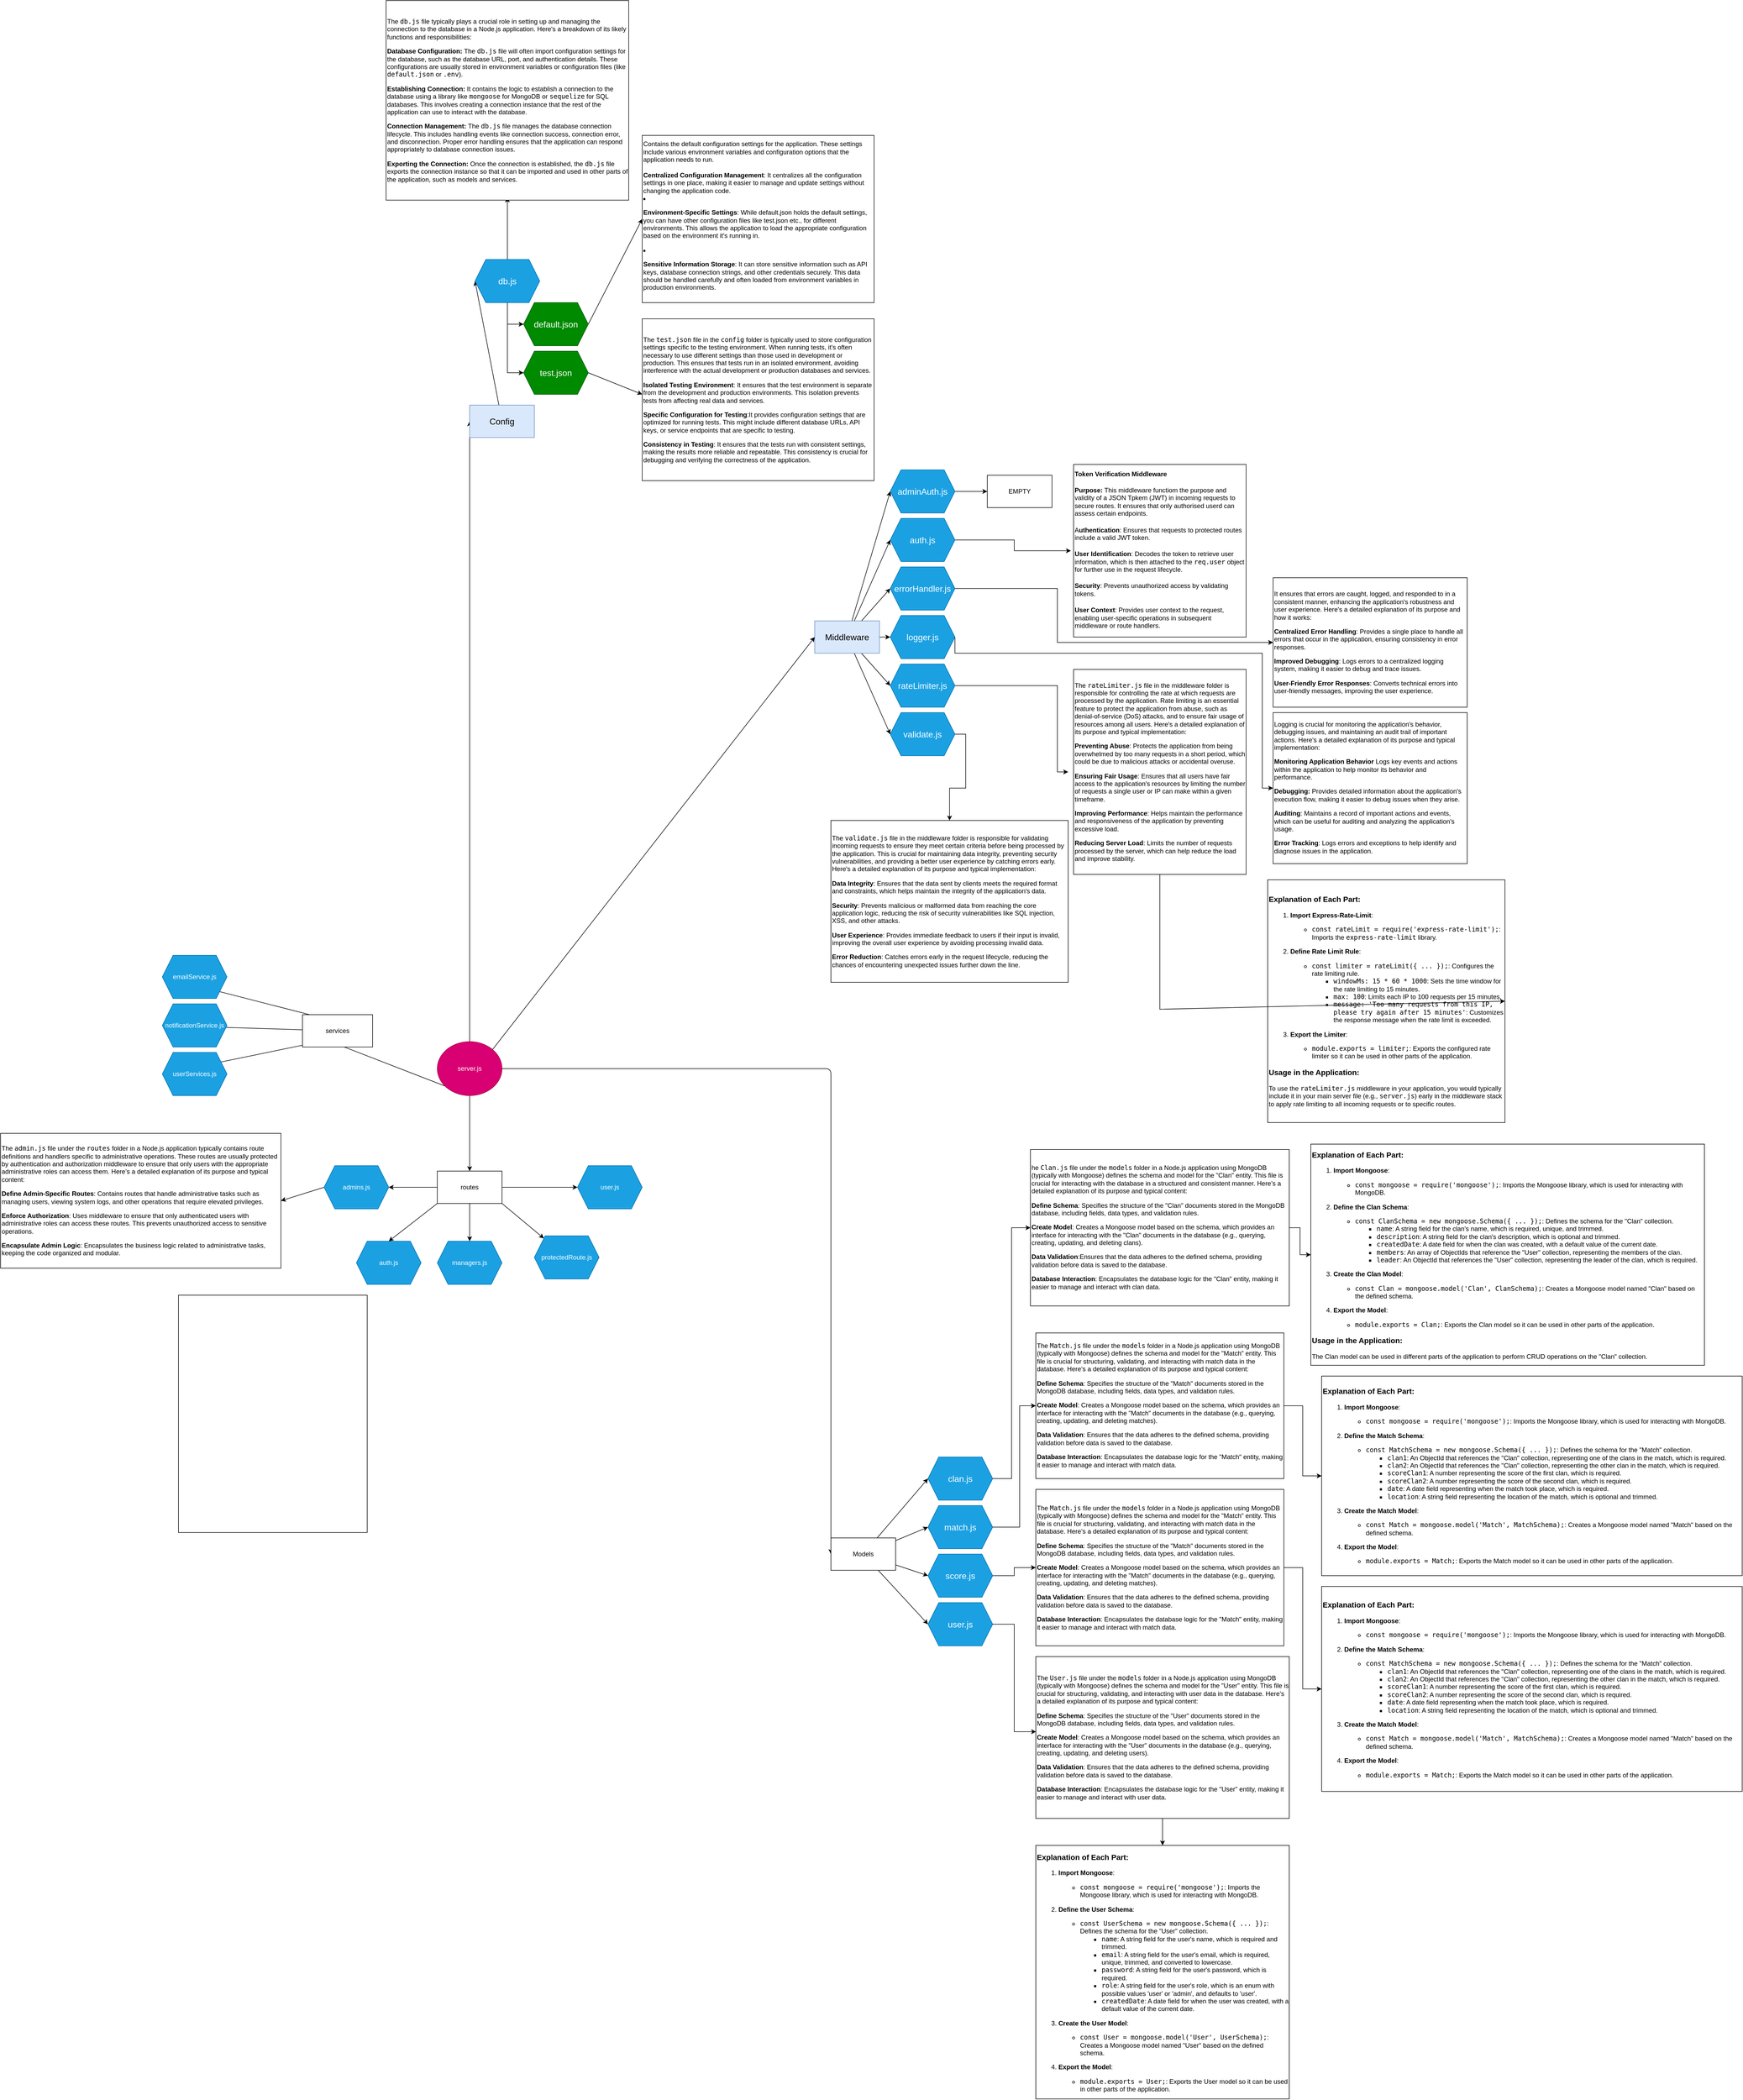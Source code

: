 <mxfile version="24.5.5" type="device">
  <diagram id="pUzfgVnz7XkT4wG61MmF" name="Page-1">
    <mxGraphModel dx="26770" dy="4880" grid="1" gridSize="10" guides="1" tooltips="1" connect="1" arrows="1" fold="1" page="0" pageScale="1" pageWidth="850" pageHeight="1100" math="0" shadow="0">
      <root>
        <mxCell id="0" />
        <mxCell id="1" parent="0" />
        <mxCell id="36" style="edgeStyle=none;html=1;exitX=0.5;exitY=0;exitDx=0;exitDy=0;entryX=0;entryY=0.5;entryDx=0;entryDy=0;" parent="1" source="2" target="4" edge="1">
          <mxGeometry relative="1" as="geometry" />
        </mxCell>
        <mxCell id="37" style="edgeStyle=none;html=1;exitX=1;exitY=0;exitDx=0;exitDy=0;entryX=0;entryY=0.5;entryDx=0;entryDy=0;" parent="1" source="2" target="14" edge="1">
          <mxGeometry relative="1" as="geometry" />
        </mxCell>
        <mxCell id="87" style="edgeStyle=none;html=1;exitX=1;exitY=0.5;exitDx=0;exitDy=0;entryX=0;entryY=0.5;entryDx=0;entryDy=0;fontColor=#000000;" parent="1" source="2" target="38" edge="1">
          <mxGeometry relative="1" as="geometry">
            <Array as="points">
              <mxPoint x="-17790" y="1150" />
            </Array>
          </mxGeometry>
        </mxCell>
        <mxCell id="89" style="edgeStyle=none;html=1;exitX=0.5;exitY=1;exitDx=0;exitDy=0;entryX=0;entryY=0.5;entryDx=0;entryDy=0;fontColor=#000000;" parent="1" source="2" target="66" edge="1">
          <mxGeometry relative="1" as="geometry" />
        </mxCell>
        <mxCell id="uyjnw9hmqIAHE5pw0u9W-123" style="edgeStyle=orthogonalEdgeStyle;rounded=0;orthogonalLoop=1;jettySize=auto;html=1;exitX=0.5;exitY=1;exitDx=0;exitDy=0;entryX=0.5;entryY=0;entryDx=0;entryDy=0;" edge="1" parent="1" source="2" target="48">
          <mxGeometry relative="1" as="geometry" />
        </mxCell>
        <mxCell id="2" value="server.js" style="ellipse;whiteSpace=wrap;html=1;fillColor=#d80073;fontColor=#ffffff;strokeColor=#A50040;" parent="1" vertex="1">
          <mxGeometry x="-18520" y="1100" width="120" height="100" as="geometry" />
        </mxCell>
        <mxCell id="27" style="edgeStyle=none;html=1;entryX=0;entryY=0.5;entryDx=0;entryDy=0;fontSize=16;fontColor=#FFFFFF;" parent="1" source="4" target="6" edge="1">
          <mxGeometry relative="1" as="geometry" />
        </mxCell>
        <mxCell id="4" value="&lt;font style=&quot;font-size: 16px;&quot; color=&quot;#000000&quot;&gt;Config&lt;/font&gt;" style="rounded=0;whiteSpace=wrap;html=1;fillColor=#dae8fc;strokeColor=#6c8ebf;" parent="1" vertex="1">
          <mxGeometry x="-18460" y="-80" width="120" height="60" as="geometry" />
        </mxCell>
        <mxCell id="NF-qdsWI1Lk5tkT5xwey-100" style="edgeStyle=orthogonalEdgeStyle;rounded=0;orthogonalLoop=1;jettySize=auto;html=1;exitX=0.5;exitY=1;exitDx=0;exitDy=0;entryX=0;entryY=0.5;entryDx=0;entryDy=0;" parent="1" source="6" target="9" edge="1">
          <mxGeometry relative="1" as="geometry" />
        </mxCell>
        <mxCell id="NF-qdsWI1Lk5tkT5xwey-101" style="edgeStyle=orthogonalEdgeStyle;rounded=0;orthogonalLoop=1;jettySize=auto;html=1;exitX=0.5;exitY=1;exitDx=0;exitDy=0;entryX=0;entryY=0.5;entryDx=0;entryDy=0;" parent="1" source="6" target="10" edge="1">
          <mxGeometry relative="1" as="geometry" />
        </mxCell>
        <mxCell id="NF-qdsWI1Lk5tkT5xwey-104" style="rounded=0;orthogonalLoop=1;jettySize=auto;html=1;exitX=0.5;exitY=0;exitDx=0;exitDy=0;entryX=0.5;entryY=1;entryDx=0;entryDy=0;" parent="1" source="6" edge="1">
          <mxGeometry relative="1" as="geometry">
            <mxPoint x="-18390" y="-465.0" as="targetPoint" />
          </mxGeometry>
        </mxCell>
        <mxCell id="6" value="db.js" style="shape=hexagon;perimeter=hexagonPerimeter2;whiteSpace=wrap;html=1;fixedSize=1;fontSize=16;fontColor=#ffffff;fillColor=#1ba1e2;strokeColor=#006EAF;" parent="1" vertex="1">
          <mxGeometry x="-18450" y="-350" width="120" height="80" as="geometry" />
        </mxCell>
        <mxCell id="95" style="edgeStyle=none;html=1;exitX=1;exitY=0.5;exitDx=0;exitDy=0;entryX=0;entryY=0.5;entryDx=0;entryDy=0;fontSize=16;fontColor=#FFFFFF;" parent="1" source="9" target="94" edge="1">
          <mxGeometry relative="1" as="geometry" />
        </mxCell>
        <mxCell id="9" value="default.json" style="shape=hexagon;perimeter=hexagonPerimeter2;whiteSpace=wrap;html=1;fixedSize=1;fontSize=16;fontColor=#ffffff;fillColor=#008a00;strokeColor=#005700;" parent="1" vertex="1">
          <mxGeometry x="-18360" y="-270" width="120" height="80" as="geometry" />
        </mxCell>
        <mxCell id="NF-qdsWI1Lk5tkT5xwey-107" style="rounded=0;orthogonalLoop=1;jettySize=auto;html=1;exitX=1;exitY=0.5;exitDx=0;exitDy=0;entryX=0;entryY=0.5;entryDx=0;entryDy=0;" parent="1" source="10" edge="1">
          <mxGeometry relative="1" as="geometry">
            <mxPoint x="-18140" y="-100" as="targetPoint" />
          </mxGeometry>
        </mxCell>
        <mxCell id="10" value="test.json" style="shape=hexagon;perimeter=hexagonPerimeter2;whiteSpace=wrap;html=1;fixedSize=1;fontSize=16;fontColor=#ffffff;fillColor=#008a00;strokeColor=#005700;" parent="1" vertex="1">
          <mxGeometry x="-18360" y="-180" width="120" height="80" as="geometry" />
        </mxCell>
        <mxCell id="11" value="&lt;p style=&quot;font-size: 12px;&quot;&gt;&lt;font style=&quot;font-size: 12px;&quot;&gt;The &lt;code style=&quot;&quot;&gt;db.js&lt;/code&gt; file typically plays a crucial role in setting up and managing the connection to the database in a Node.js application. Here&#39;s a breakdown of its likely functions and responsibilities:&lt;/font&gt;&lt;/p&gt;&lt;h3 style=&quot;font-size: 12px;&quot;&gt;&lt;font style=&quot;font-size: 12px;&quot;&gt;&lt;strong&gt;Database Configuration: &lt;/strong&gt;&lt;span style=&quot;font-weight: normal;&quot;&gt;The&lt;/span&gt;&lt;/font&gt;&amp;nbsp;&lt;code style=&quot;background-color: initial; font-weight: normal;&quot;&gt;db.js&lt;/code&gt;&lt;span style=&quot;background-color: initial; font-weight: normal;&quot;&gt; file will often import configuration settings for the database, such as the database URL, port, and authentication details. These configurations are usually stored in environment variables or configuration files (like &lt;/span&gt;&lt;code style=&quot;background-color: initial; font-weight: normal;&quot;&gt;default.json&lt;/code&gt;&lt;span style=&quot;background-color: initial; font-weight: normal;&quot;&gt; or &lt;/span&gt;&lt;code style=&quot;background-color: initial; font-weight: normal;&quot;&gt;.env&lt;/code&gt;&lt;span style=&quot;background-color: initial; font-weight: normal;&quot;&gt;).&lt;/span&gt;&lt;/h3&gt;&lt;h3 style=&quot;font-size: 12px;&quot;&gt;&lt;font style=&quot;font-size: 12px;&quot;&gt;&lt;strong&gt;Establishing Connection:&amp;nbsp;&lt;/strong&gt;&lt;/font&gt;&lt;span style=&quot;font-weight: normal;&quot;&gt;It contains the logic to establish a connection to the database using a library like &lt;/span&gt;&lt;code style=&quot;background-color: initial; font-weight: normal;&quot;&gt;mongoose&lt;/code&gt;&lt;span style=&quot;background-color: initial; font-weight: normal;&quot;&gt; for MongoDB or &lt;/span&gt;&lt;code style=&quot;background-color: initial; font-weight: normal;&quot;&gt;sequelize&lt;/code&gt;&lt;span style=&quot;background-color: initial; font-weight: normal;&quot;&gt; for SQL databases. This involves creating a connection instance that the rest of the application can use to interact with the database.&lt;/span&gt;&lt;/h3&gt;&lt;h3 style=&quot;font-size: 12px;&quot;&gt;&lt;font style=&quot;font-size: 12px;&quot;&gt;&lt;strong&gt;Connection Management:&amp;nbsp;&lt;/strong&gt;&lt;/font&gt;&lt;span style=&quot;font-weight: normal;&quot;&gt;The &lt;code style=&quot;background-color: initial;&quot;&gt;d&lt;/code&gt;&lt;/span&gt;&lt;code style=&quot;background-color: initial; font-weight: normal;&quot;&gt;b.js&lt;/code&gt;&lt;span style=&quot;background-color: initial; font-weight: normal;&quot;&gt; file manages the database connection lifecycle. This includes handling events like connection success, connection error, and disconnection. Proper error handling ensures that the application can respond appropriately to database connection issues.&lt;/span&gt;&lt;/h3&gt;&lt;h3 style=&quot;font-size: 12px;&quot;&gt;&lt;font style=&quot;font-size: 12px;&quot;&gt;&lt;strong&gt;Exporting the Connection:&amp;nbsp;&lt;/strong&gt;&lt;/font&gt;&lt;span style=&quot;font-weight: normal;&quot;&gt;Once the connection is established, the &lt;code style=&quot;background-color: initial;&quot;&gt;db.js&lt;/code&gt;&lt;span style=&quot;background-color: initial;&quot;&gt; file exports the connection instance so that it can be imported and used in other parts of the application, such as models and services.&lt;/span&gt;&lt;/span&gt;&lt;/h3&gt;" style="rounded=0;whiteSpace=wrap;html=1;fontSize=16;fontColor=#000000;align=left;perimeterSpacing=5;" parent="1" vertex="1">
          <mxGeometry x="-18615" y="-830" width="450" height="370" as="geometry" />
        </mxCell>
        <mxCell id="21" style="edgeStyle=none;html=1;entryX=0;entryY=0.5;entryDx=0;entryDy=0;fontSize=16;fontColor=#FFFFFF;" parent="1" source="14" target="20" edge="1">
          <mxGeometry relative="1" as="geometry" />
        </mxCell>
        <mxCell id="22" style="edgeStyle=none;html=1;entryX=0;entryY=0.5;entryDx=0;entryDy=0;fontSize=16;fontColor=#FFFFFF;" parent="1" source="14" target="17" edge="1">
          <mxGeometry relative="1" as="geometry" />
        </mxCell>
        <mxCell id="23" style="edgeStyle=none;html=1;entryX=0;entryY=0.5;entryDx=0;entryDy=0;fontSize=16;fontColor=#FFFFFF;" parent="1" source="14" target="18" edge="1">
          <mxGeometry relative="1" as="geometry" />
        </mxCell>
        <mxCell id="24" style="edgeStyle=none;html=1;entryX=0;entryY=0.5;entryDx=0;entryDy=0;fontSize=16;fontColor=#FFFFFF;" parent="1" source="14" target="15" edge="1">
          <mxGeometry relative="1" as="geometry" />
        </mxCell>
        <mxCell id="25" style="edgeStyle=none;html=1;entryX=0;entryY=0.5;entryDx=0;entryDy=0;fontSize=16;fontColor=#FFFFFF;" parent="1" source="14" target="16" edge="1">
          <mxGeometry relative="1" as="geometry" />
        </mxCell>
        <mxCell id="26" style="edgeStyle=none;html=1;entryX=0;entryY=0.5;entryDx=0;entryDy=0;fontSize=16;fontColor=#FFFFFF;" parent="1" source="14" target="19" edge="1">
          <mxGeometry relative="1" as="geometry" />
        </mxCell>
        <mxCell id="14" value="&lt;font style=&quot;font-size: 16px;&quot; color=&quot;#000000&quot;&gt;Middleware&lt;/font&gt;" style="rounded=0;whiteSpace=wrap;html=1;fillColor=#dae8fc;strokeColor=#6c8ebf;" parent="1" vertex="1">
          <mxGeometry x="-17820" y="320" width="120" height="60" as="geometry" />
        </mxCell>
        <mxCell id="NF-qdsWI1Lk5tkT5xwey-117" style="edgeStyle=orthogonalEdgeStyle;rounded=0;orthogonalLoop=1;jettySize=auto;html=1;entryX=0;entryY=0.5;entryDx=0;entryDy=0;exitX=1;exitY=0.5;exitDx=0;exitDy=0;" parent="1" source="15" target="NF-qdsWI1Lk5tkT5xwey-116" edge="1">
          <mxGeometry relative="1" as="geometry">
            <Array as="points">
              <mxPoint x="-17560" y="380" />
              <mxPoint x="-16990" y="380" />
              <mxPoint x="-16990" y="630" />
            </Array>
          </mxGeometry>
        </mxCell>
        <mxCell id="15" value="logger.js" style="shape=hexagon;perimeter=hexagonPerimeter2;whiteSpace=wrap;html=1;fixedSize=1;fontSize=16;fontColor=#ffffff;fillColor=#1ba1e2;strokeColor=#006EAF;" parent="1" vertex="1">
          <mxGeometry x="-17680" y="310" width="120" height="80" as="geometry" />
        </mxCell>
        <mxCell id="uyjnw9hmqIAHE5pw0u9W-99" style="edgeStyle=orthogonalEdgeStyle;rounded=0;orthogonalLoop=1;jettySize=auto;html=1;exitX=1;exitY=0.5;exitDx=0;exitDy=0;entryX=0;entryY=0.5;entryDx=0;entryDy=0;" edge="1" parent="1">
          <mxGeometry relative="1" as="geometry">
            <mxPoint x="-17570" y="440" as="sourcePoint" />
            <mxPoint x="-17350" y="600" as="targetPoint" />
            <Array as="points">
              <mxPoint x="-17370" y="440" />
              <mxPoint x="-17370" y="600" />
            </Array>
          </mxGeometry>
        </mxCell>
        <mxCell id="16" value="rateLimiter.js" style="shape=hexagon;perimeter=hexagonPerimeter2;whiteSpace=wrap;html=1;fixedSize=1;fontSize=16;fontColor=#ffffff;fillColor=#1ba1e2;strokeColor=#006EAF;" parent="1" vertex="1">
          <mxGeometry x="-17680" y="400" width="120" height="80" as="geometry" />
        </mxCell>
        <mxCell id="NF-qdsWI1Lk5tkT5xwey-112" style="edgeStyle=orthogonalEdgeStyle;rounded=0;orthogonalLoop=1;jettySize=auto;html=1;exitX=1;exitY=0.5;exitDx=0;exitDy=0;entryX=0;entryY=0.5;entryDx=0;entryDy=0;" parent="1" source="17" target="30" edge="1">
          <mxGeometry relative="1" as="geometry" />
        </mxCell>
        <mxCell id="17" value="auth.js" style="shape=hexagon;perimeter=hexagonPerimeter2;whiteSpace=wrap;html=1;fixedSize=1;fontSize=16;fontColor=#ffffff;fillColor=#1ba1e2;strokeColor=#006EAF;" parent="1" vertex="1">
          <mxGeometry x="-17680" y="130" width="120" height="80" as="geometry" />
        </mxCell>
        <mxCell id="NF-qdsWI1Lk5tkT5xwey-115" style="edgeStyle=orthogonalEdgeStyle;rounded=0;orthogonalLoop=1;jettySize=auto;html=1;exitX=1;exitY=0.5;exitDx=0;exitDy=0;entryX=0;entryY=0.5;entryDx=0;entryDy=0;" parent="1" source="18" target="NF-qdsWI1Lk5tkT5xwey-111" edge="1">
          <mxGeometry relative="1" as="geometry">
            <Array as="points">
              <mxPoint x="-17370" y="260" />
              <mxPoint x="-17370" y="360" />
            </Array>
          </mxGeometry>
        </mxCell>
        <mxCell id="18" value="errorHandler.js" style="shape=hexagon;perimeter=hexagonPerimeter2;whiteSpace=wrap;html=1;fixedSize=1;fontSize=16;fontColor=#ffffff;fillColor=#1ba1e2;strokeColor=#006EAF;" parent="1" vertex="1">
          <mxGeometry x="-17680" y="220" width="120" height="80" as="geometry" />
        </mxCell>
        <mxCell id="uyjnw9hmqIAHE5pw0u9W-104" style="edgeStyle=orthogonalEdgeStyle;rounded=0;orthogonalLoop=1;jettySize=auto;html=1;exitX=1;exitY=0.5;exitDx=0;exitDy=0;entryX=0.5;entryY=0;entryDx=0;entryDy=0;" edge="1" parent="1" source="19" target="uyjnw9hmqIAHE5pw0u9W-103">
          <mxGeometry relative="1" as="geometry" />
        </mxCell>
        <mxCell id="19" value="validate.js" style="shape=hexagon;perimeter=hexagonPerimeter2;whiteSpace=wrap;html=1;fixedSize=1;fontSize=16;fontColor=#ffffff;fillColor=#1ba1e2;strokeColor=#006EAF;" parent="1" vertex="1">
          <mxGeometry x="-17680" y="490" width="120" height="80" as="geometry" />
        </mxCell>
        <mxCell id="NF-qdsWI1Lk5tkT5xwey-110" style="edgeStyle=orthogonalEdgeStyle;rounded=0;orthogonalLoop=1;jettySize=auto;html=1;exitX=1;exitY=0.5;exitDx=0;exitDy=0;entryX=0;entryY=0.5;entryDx=0;entryDy=0;" parent="1" source="20" target="NF-qdsWI1Lk5tkT5xwey-109" edge="1">
          <mxGeometry relative="1" as="geometry" />
        </mxCell>
        <mxCell id="20" value="adminAuth.js" style="shape=hexagon;perimeter=hexagonPerimeter2;whiteSpace=wrap;html=1;fixedSize=1;fontSize=16;fontColor=#ffffff;fillColor=#1ba1e2;strokeColor=#006EAF;" parent="1" vertex="1">
          <mxGeometry x="-17680" y="40" width="120" height="80" as="geometry" />
        </mxCell>
        <mxCell id="30" value="&lt;h3 style=&quot;font-size: 12px;&quot;&gt;&lt;font style=&quot;font-size: 12px;&quot;&gt;Token Verification Middleware&lt;/font&gt;&lt;/h3&gt;&lt;h4 style=&quot;font-size: 12px;&quot;&gt;&lt;font style=&quot;font-size: 12px;&quot;&gt;&lt;font style=&quot;font-size: 12px;&quot;&gt;Purpose:&lt;/font&gt;&lt;font style=&quot;font-weight: normal; font-size: 12px;&quot;&gt; This middleware functiom the purpose and validity of a JSON Tpkem (JWT) in incoming requests to secure routes. It ensures that only authorised userd can assess certain endpoints.&amp;nbsp;&lt;/font&gt;&lt;/font&gt;&lt;/h4&gt;&lt;h4 style=&quot;font-size: 12px;&quot;&gt;&lt;font style=&quot;font-size: 12px;&quot;&gt;&lt;font style=&quot;font-weight: normal; font-size: 12px;&quot;&gt;A&lt;/font&gt;uthentication&lt;span style=&quot;background-color: initial; font-weight: normal;&quot;&gt;: Ensures that requests to protected routes include a valid JWT token.&amp;nbsp;&lt;/span&gt;&lt;/font&gt;&lt;/h4&gt;&lt;h4 style=&quot;font-size: 12px;&quot;&gt;&lt;font style=&quot;font-size: 12px;&quot;&gt;User Identification&lt;span style=&quot;background-color: initial; font-weight: normal;&quot;&gt;:&lt;/span&gt;&lt;span style=&quot;background-color: initial; font-weight: normal;&quot;&gt; Decodes the token to retrieve user information, which is then attached to the &lt;/span&gt;&lt;code style=&quot;font-weight: normal;&quot;&gt;req.user&lt;/code&gt;&lt;span style=&quot;background-color: initial; font-weight: normal;&quot;&gt; object for further use in the request lifecycle.&amp;nbsp;&lt;/span&gt;&lt;/font&gt;&lt;/h4&gt;&lt;h4 style=&quot;font-size: 12px;&quot;&gt;&lt;font style=&quot;font-size: 12px;&quot;&gt;Security&lt;span style=&quot;background-color: initial; font-weight: normal;&quot;&gt;: Prevents unauthorized access by validating tokens.&lt;/span&gt;&lt;/font&gt;&lt;/h4&gt;&lt;h4 style=&quot;font-size: 12px;&quot;&gt;&lt;font style=&quot;font-size: 12px;&quot;&gt;User Context&lt;span style=&quot;background-color: initial; font-weight: normal;&quot;&gt;: Provides user context to the request, enabling user-specific operations in subsequent middleware or route handlers.&lt;/span&gt;&lt;/font&gt;&lt;/h4&gt;" style="rounded=0;whiteSpace=wrap;html=1;fontSize=16;fontColor=#000000;align=left;perimeterSpacing=5;fillColor=none;" parent="1" vertex="1">
          <mxGeometry x="-17340" y="30" width="320" height="320" as="geometry" />
        </mxCell>
        <mxCell id="79" style="edgeStyle=none;html=1;entryX=0;entryY=0.5;entryDx=0;entryDy=0;fontColor=#000000;" parent="1" source="38" target="78" edge="1">
          <mxGeometry relative="1" as="geometry" />
        </mxCell>
        <mxCell id="81" style="edgeStyle=none;html=1;entryX=0;entryY=0.5;entryDx=0;entryDy=0;fontColor=#000000;" parent="1" source="38" target="77" edge="1">
          <mxGeometry relative="1" as="geometry" />
        </mxCell>
        <mxCell id="82" style="edgeStyle=none;html=1;entryX=0;entryY=0.5;entryDx=0;entryDy=0;fontColor=#000000;" parent="1" source="38" target="75" edge="1">
          <mxGeometry relative="1" as="geometry" />
        </mxCell>
        <mxCell id="83" style="edgeStyle=none;html=1;entryX=0;entryY=0.5;entryDx=0;entryDy=0;fontColor=#000000;" parent="1" source="38" target="74" edge="1">
          <mxGeometry relative="1" as="geometry" />
        </mxCell>
        <mxCell id="38" value="&lt;font color=&quot;#000000&quot;&gt;Models&lt;/font&gt;" style="rounded=0;whiteSpace=wrap;html=1;fillColor=#FFFFFF;" parent="1" vertex="1">
          <mxGeometry x="-17790" y="2020" width="120" height="60" as="geometry" />
        </mxCell>
        <mxCell id="uyjnw9hmqIAHE5pw0u9W-124" style="rounded=0;orthogonalLoop=1;jettySize=auto;html=1;exitX=0;exitY=0.5;exitDx=0;exitDy=0;entryX=1;entryY=0.5;entryDx=0;entryDy=0;" edge="1" parent="1" source="48" target="49">
          <mxGeometry relative="1" as="geometry" />
        </mxCell>
        <mxCell id="uyjnw9hmqIAHE5pw0u9W-125" style="rounded=0;orthogonalLoop=1;jettySize=auto;html=1;exitX=0;exitY=1;exitDx=0;exitDy=0;entryX=0.5;entryY=0;entryDx=0;entryDy=0;" edge="1" parent="1" source="48" target="50">
          <mxGeometry relative="1" as="geometry" />
        </mxCell>
        <mxCell id="uyjnw9hmqIAHE5pw0u9W-126" style="rounded=0;orthogonalLoop=1;jettySize=auto;html=1;entryX=0.5;entryY=0;entryDx=0;entryDy=0;" edge="1" parent="1" source="48" target="51">
          <mxGeometry relative="1" as="geometry" />
        </mxCell>
        <mxCell id="uyjnw9hmqIAHE5pw0u9W-127" style="rounded=0;orthogonalLoop=1;jettySize=auto;html=1;exitX=1;exitY=1;exitDx=0;exitDy=0;" edge="1" parent="1" source="48" target="52">
          <mxGeometry relative="1" as="geometry" />
        </mxCell>
        <mxCell id="uyjnw9hmqIAHE5pw0u9W-129" style="edgeStyle=orthogonalEdgeStyle;rounded=0;orthogonalLoop=1;jettySize=auto;html=1;entryX=0;entryY=0.5;entryDx=0;entryDy=0;" edge="1" parent="1" source="48" target="53">
          <mxGeometry relative="1" as="geometry" />
        </mxCell>
        <mxCell id="48" value="&lt;font color=&quot;#000000&quot;&gt;routes&lt;/font&gt;" style="rounded=0;whiteSpace=wrap;html=1;labelBackgroundColor=none;fontColor=#aea7a7;fillColor=#FFFFFF;" parent="1" vertex="1">
          <mxGeometry x="-18520" y="1340" width="120" height="60" as="geometry" />
        </mxCell>
        <mxCell id="uyjnw9hmqIAHE5pw0u9W-133" style="rounded=0;orthogonalLoop=1;jettySize=auto;html=1;entryX=1;entryY=0.5;entryDx=0;entryDy=0;exitX=0;exitY=0.5;exitDx=0;exitDy=0;" edge="1" parent="1" source="49" target="uyjnw9hmqIAHE5pw0u9W-130">
          <mxGeometry relative="1" as="geometry" />
        </mxCell>
        <mxCell id="49" value="admins.js" style="shape=hexagon;perimeter=hexagonPerimeter2;whiteSpace=wrap;html=1;fixedSize=1;labelBackgroundColor=none;fontColor=#ffffff;fillColor=#1ba1e2;strokeColor=#006EAF;" parent="1" vertex="1">
          <mxGeometry x="-18730" y="1330" width="120" height="80" as="geometry" />
        </mxCell>
        <mxCell id="50" value="auth.js" style="shape=hexagon;perimeter=hexagonPerimeter2;whiteSpace=wrap;html=1;fixedSize=1;labelBackgroundColor=none;fontColor=#ffffff;fillColor=#1ba1e2;strokeColor=#006EAF;" parent="1" vertex="1">
          <mxGeometry x="-18670" y="1470" width="120" height="80" as="geometry" />
        </mxCell>
        <mxCell id="51" value="managers.js" style="shape=hexagon;perimeter=hexagonPerimeter2;whiteSpace=wrap;html=1;fixedSize=1;labelBackgroundColor=none;fontColor=#ffffff;fillColor=#1ba1e2;strokeColor=#006EAF;" parent="1" vertex="1">
          <mxGeometry x="-18520" y="1470" width="120" height="80" as="geometry" />
        </mxCell>
        <mxCell id="52" value="protectedRoute.js" style="shape=hexagon;perimeter=hexagonPerimeter2;whiteSpace=wrap;html=1;fixedSize=1;labelBackgroundColor=none;fontColor=#ffffff;fillColor=#1ba1e2;strokeColor=#006EAF;" parent="1" vertex="1">
          <mxGeometry x="-18340" y="1460" width="120" height="80" as="geometry" />
        </mxCell>
        <mxCell id="53" value="user.js" style="shape=hexagon;perimeter=hexagonPerimeter2;whiteSpace=wrap;html=1;fixedSize=1;labelBackgroundColor=none;fontColor=#ffffff;fillColor=#1ba1e2;strokeColor=#006EAF;" parent="1" vertex="1">
          <mxGeometry x="-18260" y="1330" width="120" height="80" as="geometry" />
        </mxCell>
        <mxCell id="70" style="edgeStyle=none;html=1;entryX=0;entryY=0.5;entryDx=0;entryDy=0;fontColor=#000000;" parent="1" source="66" target="68" edge="1">
          <mxGeometry relative="1" as="geometry" />
        </mxCell>
        <mxCell id="71" style="edgeStyle=none;html=1;exitX=1;exitY=0.5;exitDx=0;exitDy=0;entryX=0;entryY=0.5;entryDx=0;entryDy=0;fontColor=#000000;" parent="1" source="66" target="67" edge="1">
          <mxGeometry relative="1" as="geometry" />
        </mxCell>
        <mxCell id="72" style="edgeStyle=none;html=1;exitX=1;exitY=0.5;exitDx=0;exitDy=0;entryX=0;entryY=0.5;entryDx=0;entryDy=0;fontColor=#000000;" parent="1" source="66" target="69" edge="1">
          <mxGeometry relative="1" as="geometry" />
        </mxCell>
        <mxCell id="66" value="services" style="rounded=0;whiteSpace=wrap;html=1;labelBackgroundColor=none;fontColor=#000000;fillColor=#FFFFFF;" parent="1" vertex="1">
          <mxGeometry x="-18770" y="1050" width="130" height="60" as="geometry" />
        </mxCell>
        <mxCell id="67" value="emailService.js" style="shape=hexagon;perimeter=hexagonPerimeter2;whiteSpace=wrap;html=1;fixedSize=1;labelBackgroundColor=none;fontColor=#ffffff;fillColor=#1ba1e2;strokeColor=#006EAF;" parent="1" vertex="1">
          <mxGeometry x="-19030" y="940" width="120" height="80" as="geometry" />
        </mxCell>
        <mxCell id="68" value="notificationService.js" style="shape=hexagon;perimeter=hexagonPerimeter2;whiteSpace=wrap;html=1;fixedSize=1;labelBackgroundColor=none;fontColor=#ffffff;fillColor=#1ba1e2;strokeColor=#006EAF;" parent="1" vertex="1">
          <mxGeometry x="-19030" y="1030" width="120" height="80" as="geometry" />
        </mxCell>
        <mxCell id="69" value="userServices.js" style="shape=hexagon;perimeter=hexagonPerimeter2;whiteSpace=wrap;html=1;fixedSize=1;labelBackgroundColor=none;fontColor=#ffffff;fillColor=#1ba1e2;strokeColor=#006EAF;" parent="1" vertex="1">
          <mxGeometry x="-19030" y="1120" width="120" height="80" as="geometry" />
        </mxCell>
        <mxCell id="74" value="user.js" style="shape=hexagon;perimeter=hexagonPerimeter2;whiteSpace=wrap;html=1;fixedSize=1;fontSize=16;fontColor=#ffffff;fillColor=#1ba1e2;strokeColor=#006EAF;" parent="1" vertex="1">
          <mxGeometry x="-17610" y="2140" width="120" height="80" as="geometry" />
        </mxCell>
        <mxCell id="uyjnw9hmqIAHE5pw0u9W-118" style="edgeStyle=orthogonalEdgeStyle;rounded=0;orthogonalLoop=1;jettySize=auto;html=1;entryX=0;entryY=0.5;entryDx=0;entryDy=0;" edge="1" parent="1" source="75" target="uyjnw9hmqIAHE5pw0u9W-115">
          <mxGeometry relative="1" as="geometry" />
        </mxCell>
        <mxCell id="75" value="score.js" style="shape=hexagon;perimeter=hexagonPerimeter2;whiteSpace=wrap;html=1;fixedSize=1;fontSize=16;fontColor=#ffffff;fillColor=#1ba1e2;strokeColor=#006EAF;" parent="1" vertex="1">
          <mxGeometry x="-17610" y="2050" width="120" height="80" as="geometry" />
        </mxCell>
        <mxCell id="uyjnw9hmqIAHE5pw0u9W-112" style="edgeStyle=orthogonalEdgeStyle;rounded=0;orthogonalLoop=1;jettySize=auto;html=1;exitX=1;exitY=0.5;exitDx=0;exitDy=0;entryX=0;entryY=0.5;entryDx=0;entryDy=0;" edge="1" parent="1" source="77" target="uyjnw9hmqIAHE5pw0u9W-111">
          <mxGeometry relative="1" as="geometry">
            <Array as="points">
              <mxPoint x="-17440" y="2000" />
              <mxPoint x="-17440" y="1775" />
            </Array>
          </mxGeometry>
        </mxCell>
        <mxCell id="77" value="match.js" style="shape=hexagon;perimeter=hexagonPerimeter2;whiteSpace=wrap;html=1;fixedSize=1;fontSize=16;fontColor=#ffffff;fillColor=#1ba1e2;strokeColor=#006EAF;" parent="1" vertex="1">
          <mxGeometry x="-17610" y="1960" width="120" height="80" as="geometry" />
        </mxCell>
        <mxCell id="uyjnw9hmqIAHE5pw0u9W-108" style="edgeStyle=orthogonalEdgeStyle;rounded=0;orthogonalLoop=1;jettySize=auto;html=1;exitX=1;exitY=0.5;exitDx=0;exitDy=0;entryX=0;entryY=0.5;entryDx=0;entryDy=0;" edge="1" parent="1" source="78" target="uyjnw9hmqIAHE5pw0u9W-107">
          <mxGeometry relative="1" as="geometry" />
        </mxCell>
        <mxCell id="78" value="clan.js" style="shape=hexagon;perimeter=hexagonPerimeter2;whiteSpace=wrap;html=1;fixedSize=1;fontSize=16;fontColor=#ffffff;fillColor=#1ba1e2;strokeColor=#006EAF;" parent="1" vertex="1">
          <mxGeometry x="-17610" y="1870" width="120" height="80" as="geometry" />
        </mxCell>
        <mxCell id="94" value="&lt;blockquote style=&quot;margin: 0 0 0 40px; border: none; padding: 0px;&quot;&gt;&lt;/blockquote&gt;Contains the default configuration settings for the application. These settings include various environment variables and configuration options that the application needs to run.&lt;br&gt;&lt;strong&gt;&lt;br&gt;Centralized Configuration Management&lt;/strong&gt;:&amp;nbsp;It centralizes all the configuration settings in one place, making it easier to manage and update settings without changing the application code.&lt;br&gt;&lt;li style=&quot;&quot;&gt;&lt;p&gt;&lt;font style=&quot;&quot;&gt;&lt;strong&gt;Environment-Specific Settings&lt;/strong&gt;:&amp;nbsp;&lt;/font&gt;While default.json&amp;nbsp;holds the default settings, you can have other configuration files like test.json&amp;nbsp;etc., for different environments. This allows the application to load the appropriate configuration based on the environment it&#39;s running in.&lt;/p&gt;&lt;/li&gt;&lt;li style=&quot;&quot;&gt;&lt;p&gt;&lt;font style=&quot;background-color: initial;&quot;&gt;&lt;strong&gt;Sensitive Information Storage&lt;/strong&gt;:&amp;nbsp;&lt;/font&gt;&lt;span style=&quot;background-color: initial;&quot;&gt;It can store sensitive information such as API keys, database connection strings, and other credentials securely. This data should be handled carefully and often loaded from environment variables in production environments.&lt;/span&gt;&lt;/p&gt;&lt;/li&gt;" style="rounded=0;whiteSpace=wrap;html=1;labelBackgroundColor=none;fontColor=#000000;fillColor=default;align=left;" parent="1" vertex="1">
          <mxGeometry x="-18140" y="-580" width="430" height="310" as="geometry" />
        </mxCell>
        <mxCell id="98" value="&lt;p&gt;&lt;font color=&quot;#000000&quot; style=&quot;font-size: 12px;&quot;&gt;The &lt;code style=&quot;&quot;&gt;test.json&lt;/code&gt; file in the &lt;code style=&quot;&quot;&gt;config&lt;/code&gt; folder is typically used to store configuration settings specific to the testing environment. When running tests, it&#39;s often necessary to use different settings than those used in development or production. This ensures that tests run in an isolated environment, avoiding interference with the actual development or production databases and services.&lt;/font&gt;&lt;/p&gt;&lt;p&gt;&lt;strong style=&quot;color: rgb(0, 0, 0); background-color: initial;&quot;&gt;Isolated Testing Environment&lt;/strong&gt;&lt;span style=&quot;color: rgb(0, 0, 0); background-color: initial;&quot;&gt;:&amp;nbsp;&lt;/span&gt;&lt;span style=&quot;color: rgb(0, 0, 0); background-color: initial;&quot;&gt;It ensures that the test environment is separate from the development and production environments. This isolation prevents tests from affecting real data and services.&lt;/span&gt;&lt;/p&gt;&lt;p&gt;&lt;strong style=&quot;color: rgb(0, 0, 0); background-color: initial;&quot;&gt;Specific Configuration for Testing&lt;/strong&gt;&lt;span style=&quot;color: rgb(0, 0, 0); background-color: initial;&quot;&gt;:&lt;/span&gt;&lt;span style=&quot;color: rgb(0, 0, 0); background-color: initial;&quot;&gt;It provides configuration settings that are optimized for running tests. This might include different database URLs, API keys, or service endpoints that are specific to testing.&lt;/span&gt;&lt;/p&gt;&lt;p&gt;&lt;strong style=&quot;color: rgb(0, 0, 0); background-color: initial;&quot;&gt;Consistency in Testing&lt;/strong&gt;&lt;span style=&quot;color: rgb(0, 0, 0); background-color: initial;&quot;&gt;:&amp;nbsp;&lt;/span&gt;&lt;span style=&quot;color: rgb(0, 0, 0); background-color: initial;&quot;&gt;It ensures that the tests run with consistent settings, making the results more reliable and repeatable. This consistency is crucial for debugging and verifying the correctness of the application.&lt;/span&gt;&lt;/p&gt;" style="rounded=0;whiteSpace=wrap;html=1;labelBackgroundColor=none;fontSize=12;fontColor=#FFFFFF;fillColor=none;align=left;" parent="1" vertex="1">
          <mxGeometry x="-18140" y="-240" width="430" height="300" as="geometry" />
        </mxCell>
        <mxCell id="NF-qdsWI1Lk5tkT5xwey-109" value="EMPTY" style="rounded=0;whiteSpace=wrap;html=1;" parent="1" vertex="1">
          <mxGeometry x="-17500" y="50" width="120" height="60" as="geometry" />
        </mxCell>
        <mxCell id="NF-qdsWI1Lk5tkT5xwey-111" value="&lt;p&gt;It ensures that errors are caught, logged, and responded to in a consistent manner, enhancing the application&#39;s robustness and user experience. Here&#39;s a detailed explanation of its purpose and how it works:&amp;nbsp;&lt;/p&gt;&lt;p&gt;&lt;strong style=&quot;background-color: initial;&quot;&gt;Centralized Error Handling&lt;/strong&gt;&lt;span style=&quot;background-color: initial;&quot;&gt;:&amp;nbsp;&lt;/span&gt;&lt;span style=&quot;background-color: initial;&quot;&gt;Provides a single place to handle all errors that occur in the application, ensuring consistency in error responses.&lt;/span&gt;&lt;/p&gt;&lt;p&gt;&lt;strong style=&quot;background-color: initial;&quot;&gt;Improved Debugging&lt;/strong&gt;&lt;span style=&quot;background-color: initial;&quot;&gt;:&amp;nbsp;&lt;/span&gt;&lt;span style=&quot;background-color: initial;&quot;&gt;Logs errors to a centralized logging system, making it easier to debug and trace issues.&lt;/span&gt;&lt;/p&gt;&lt;p&gt;&lt;strong style=&quot;background-color: initial;&quot;&gt;User-Friendly Error Responses&lt;/strong&gt;&lt;span style=&quot;background-color: initial;&quot;&gt;:&amp;nbsp;&lt;/span&gt;&lt;span style=&quot;background-color: initial;&quot;&gt;Converts technical errors into user-friendly messages, improving the user experience.&lt;/span&gt;&lt;/p&gt;" style="rounded=0;whiteSpace=wrap;html=1;fillColor=none;align=left;" parent="1" vertex="1">
          <mxGeometry x="-16970" y="240" width="360" height="240" as="geometry" />
        </mxCell>
        <mxCell id="NF-qdsWI1Lk5tkT5xwey-113" style="edgeStyle=orthogonalEdgeStyle;rounded=0;orthogonalLoop=1;jettySize=auto;html=1;exitX=0.5;exitY=1;exitDx=0;exitDy=0;" parent="1" source="NF-qdsWI1Lk5tkT5xwey-111" target="NF-qdsWI1Lk5tkT5xwey-111" edge="1">
          <mxGeometry relative="1" as="geometry" />
        </mxCell>
        <mxCell id="NF-qdsWI1Lk5tkT5xwey-116" value="&lt;p&gt;Logging is crucial for monitoring the application&#39;s behavior, debugging issues, and maintaining an audit trail of important actions. Here&#39;s a detailed explanation of its purpose and typical implementation:&lt;/p&gt;&lt;p&gt;&lt;strong style=&quot;background-color: initial;&quot;&gt;Monitoring Application Behavior&amp;nbsp;&lt;/strong&gt;&lt;span style=&quot;background-color: initial;&quot;&gt;Logs key events and actions within the application to help monitor its behavior and performance.&amp;nbsp;&lt;/span&gt;&lt;/p&gt;&lt;p&gt;&lt;strong style=&quot;background-color: initial;&quot;&gt;Debugging:&amp;nbsp;&lt;/strong&gt;&lt;span style=&quot;background-color: initial;&quot;&gt;Provides detailed information about the application&#39;s execution flow, making it easier to debug issues when they arise.&lt;/span&gt;&lt;/p&gt;&lt;p&gt;&lt;strong style=&quot;background-color: initial;&quot;&gt;Auditing&lt;/strong&gt;&lt;span style=&quot;background-color: initial;&quot;&gt;:&amp;nbsp;&lt;/span&gt;&lt;span style=&quot;background-color: initial;&quot;&gt;Maintains a record of important actions and events, which can be useful for auditing and analyzing the application&#39;s usage.&lt;/span&gt;&lt;/p&gt;&lt;p&gt;&lt;strong style=&quot;background-color: initial;&quot;&gt;Error Tracking&lt;/strong&gt;&lt;span style=&quot;background-color: initial;&quot;&gt;:&amp;nbsp;&lt;/span&gt;&lt;span style=&quot;background-color: initial;&quot;&gt;Logs errors and exceptions to help identify and diagnose issues in the application.&lt;/span&gt;&lt;/p&gt;&lt;h3&gt;&lt;/h3&gt;" style="rounded=0;whiteSpace=wrap;html=1;fillColor=none;align=left;" parent="1" vertex="1">
          <mxGeometry x="-16970" y="490" width="360" height="280" as="geometry" />
        </mxCell>
        <mxCell id="uyjnw9hmqIAHE5pw0u9W-102" style="rounded=0;orthogonalLoop=1;jettySize=auto;html=1;entryX=1;entryY=0.5;entryDx=0;entryDy=0;exitX=0.5;exitY=1;exitDx=0;exitDy=0;" edge="1" parent="1" source="uyjnw9hmqIAHE5pw0u9W-98" target="uyjnw9hmqIAHE5pw0u9W-100">
          <mxGeometry relative="1" as="geometry">
            <Array as="points">
              <mxPoint x="-17180" y="1040" />
            </Array>
          </mxGeometry>
        </mxCell>
        <mxCell id="uyjnw9hmqIAHE5pw0u9W-98" value="&lt;p&gt;The &lt;code&gt;rateLimiter.js&lt;/code&gt; file in the middleware folder is responsible for controlling the rate at which requests are processed by the application. Rate limiting is an essential feature to protect the application from abuse, such as denial-of-service (DoS) attacks, and to ensure fair usage of resources among all users. Here&#39;s a detailed explanation of its purpose and typical implementation:&lt;/p&gt;&lt;p&gt;&lt;strong style=&quot;background-color: initial;&quot;&gt;Preventing Abuse&lt;/strong&gt;&lt;span style=&quot;background-color: initial;&quot;&gt;:&amp;nbsp;&lt;/span&gt;&lt;span style=&quot;background-color: initial;&quot;&gt;Protects the application from being overwhelmed by too many requests in a short period, which could be due to malicious attacks or accidental overuse.&lt;/span&gt;&lt;/p&gt;&lt;p&gt;&lt;strong style=&quot;background-color: initial;&quot;&gt;Ensuring Fair Usage&lt;/strong&gt;&lt;span style=&quot;background-color: initial;&quot;&gt;:&amp;nbsp;&lt;/span&gt;&lt;span style=&quot;background-color: initial;&quot;&gt;Ensures that all users have fair access to the application&#39;s resources by limiting the number of requests a single user or IP can make within a given timeframe.&lt;/span&gt;&lt;/p&gt;&lt;p&gt;&lt;strong style=&quot;background-color: initial;&quot;&gt;Improving Performance&lt;/strong&gt;&lt;span style=&quot;background-color: initial;&quot;&gt;:&amp;nbsp;&lt;/span&gt;&lt;span style=&quot;background-color: initial;&quot;&gt;Helps maintain the performance and responsiveness of the application by preventing excessive load.&lt;/span&gt;&lt;/p&gt;&lt;p&gt;&lt;strong style=&quot;background-color: initial;&quot;&gt;Reducing Server Load&lt;/strong&gt;&lt;span style=&quot;background-color: initial;&quot;&gt;:&amp;nbsp;&lt;/span&gt;&lt;span style=&quot;background-color: initial;&quot;&gt;Limits the number of requests processed by the server, which can help reduce the load and improve stability.&lt;/span&gt;&lt;/p&gt;" style="rounded=0;whiteSpace=wrap;html=1;align=left;" vertex="1" parent="1">
          <mxGeometry x="-17340" y="410" width="320" height="380" as="geometry" />
        </mxCell>
        <mxCell id="uyjnw9hmqIAHE5pw0u9W-100" value="&lt;h3&gt;Explanation of Each Part:&lt;/h3&gt;&lt;ol&gt;&lt;li&gt;&lt;p&gt;&lt;strong&gt;Import Express-Rate-Limit&lt;/strong&gt;:&lt;/p&gt;&lt;ul&gt;&lt;li&gt;&lt;code&gt;const rateLimit = require(&#39;express-rate-limit&#39;);&lt;/code&gt;: Imports the &lt;code&gt;express-rate-limit&lt;/code&gt; library.&lt;/li&gt;&lt;/ul&gt;&lt;/li&gt;&lt;li&gt;&lt;p&gt;&lt;strong&gt;Define Rate Limit Rule&lt;/strong&gt;:&lt;/p&gt;&lt;ul&gt;&lt;li&gt;&lt;code&gt;const limiter = rateLimit({ ... });&lt;/code&gt;: Configures the rate limiting rule.&lt;ul&gt;&lt;li&gt;&lt;code&gt;windowMs: 15 * 60 * 1000&lt;/code&gt;: Sets the time window for the rate limiting to 15 minutes.&lt;/li&gt;&lt;li&gt;&lt;code&gt;max: 100&lt;/code&gt;: Limits each IP to 100 requests per 15 minutes.&lt;/li&gt;&lt;li&gt;&lt;code&gt;message: &#39;Too many requests from this IP, please try again after 15 minutes&#39;&lt;/code&gt;: Customizes the response message when the rate limit is exceeded.&lt;/li&gt;&lt;/ul&gt;&lt;/li&gt;&lt;/ul&gt;&lt;/li&gt;&lt;li&gt;&lt;p&gt;&lt;strong&gt;Export the Limiter&lt;/strong&gt;:&lt;/p&gt;&lt;ul&gt;&lt;li&gt;&lt;code&gt;module.exports = limiter;&lt;/code&gt;: Exports the configured rate limiter so it can be used in other parts of the application.&lt;/li&gt;&lt;/ul&gt;&lt;/li&gt;&lt;/ol&gt;&lt;h3&gt;Usage in the Application:&lt;/h3&gt;&lt;p&gt;To use the &lt;code&gt;rateLimiter.js&lt;/code&gt; middleware in your application, you would typically include it in your main server file (e.g., &lt;code&gt;server.js&lt;/code&gt;) early in the middleware stack to apply rate limiting to all incoming requests or to specific routes.&lt;/p&gt;&lt;h3&gt;&lt;/h3&gt;" style="rounded=0;whiteSpace=wrap;html=1;align=left;fillColor=none;" vertex="1" parent="1">
          <mxGeometry x="-16980" y="800" width="440" height="450" as="geometry" />
        </mxCell>
        <mxCell id="uyjnw9hmqIAHE5pw0u9W-103" value="&lt;p&gt;The &lt;code&gt;validate.js&lt;/code&gt; file in the middleware folder is responsible for validating incoming requests to ensure they meet certain criteria before being processed by the application. This is crucial for maintaining data integrity, preventing security vulnerabilities, and providing a better user experience by catching errors early. Here&#39;s a detailed explanation of its purpose and typical implementation:&lt;/p&gt;&lt;p&gt;&lt;strong style=&quot;background-color: initial;&quot;&gt;Data Integrity&lt;/strong&gt;&lt;span style=&quot;background-color: initial;&quot;&gt;:&amp;nbsp;&lt;/span&gt;&lt;span style=&quot;background-color: initial;&quot;&gt;Ensures that the data sent by clients meets the required format and constraints, which helps maintain the integrity of the application&#39;s data.&lt;/span&gt;&lt;/p&gt;&lt;p&gt;&lt;strong style=&quot;background-color: initial;&quot;&gt;Security&lt;/strong&gt;&lt;span style=&quot;background-color: initial;&quot;&gt;:&amp;nbsp;&lt;/span&gt;&lt;span style=&quot;background-color: initial;&quot;&gt;Prevents malicious or malformed data from reaching the core application logic, reducing the risk of security vulnerabilities like SQL injection, XSS, and other attacks.&lt;/span&gt;&lt;/p&gt;&lt;p&gt;&lt;strong style=&quot;background-color: initial;&quot;&gt;User Experience&lt;/strong&gt;&lt;span style=&quot;background-color: initial;&quot;&gt;:&amp;nbsp;&lt;/span&gt;&lt;span style=&quot;background-color: initial;&quot;&gt;Provides immediate feedback to users if their input is invalid, improving the overall user experience by avoiding processing invalid data.&lt;/span&gt;&lt;/p&gt;&lt;p&gt;&lt;strong style=&quot;background-color: initial;&quot;&gt;Error Reduction&lt;/strong&gt;&lt;span style=&quot;background-color: initial;&quot;&gt;:&amp;nbsp;&lt;/span&gt;&lt;span style=&quot;background-color: initial;&quot;&gt;Catches errors early in the request lifecycle, reducing the chances of encountering unexpected issues further down the line.&lt;/span&gt;&lt;/p&gt;" style="rounded=0;whiteSpace=wrap;html=1;align=left;" vertex="1" parent="1">
          <mxGeometry x="-17790" y="690" width="440" height="300" as="geometry" />
        </mxCell>
        <mxCell id="uyjnw9hmqIAHE5pw0u9W-110" style="edgeStyle=orthogonalEdgeStyle;rounded=0;orthogonalLoop=1;jettySize=auto;html=1;exitX=1;exitY=0.5;exitDx=0;exitDy=0;entryX=0;entryY=0.5;entryDx=0;entryDy=0;" edge="1" parent="1" source="uyjnw9hmqIAHE5pw0u9W-107" target="uyjnw9hmqIAHE5pw0u9W-109">
          <mxGeometry relative="1" as="geometry" />
        </mxCell>
        <mxCell id="uyjnw9hmqIAHE5pw0u9W-107" value="&lt;p&gt;he &lt;code&gt;Clan.js&lt;/code&gt; file under the &lt;code&gt;models&lt;/code&gt; folder in a Node.js application using MongoDB (typically with Mongoose) defines the schema and model for the &quot;Clan&quot; entity. This file is crucial for interacting with the database in a structured and consistent manner. Here’s a detailed explanation of its purpose and typical content:&lt;/p&gt;&lt;p&gt;&lt;strong style=&quot;background-color: initial;&quot;&gt;Define Schema&lt;/strong&gt;&lt;span style=&quot;background-color: initial;&quot;&gt;:&amp;nbsp;&lt;/span&gt;&lt;span style=&quot;background-color: initial;&quot;&gt;Specifies the structure of the &quot;Clan&quot; documents stored in the MongoDB database, including fields, data types, and validation rules.&lt;/span&gt;&lt;/p&gt;&lt;p&gt;&lt;strong style=&quot;background-color: initial;&quot;&gt;Create Model&lt;/strong&gt;&lt;span style=&quot;background-color: initial;&quot;&gt;:&amp;nbsp;&lt;/span&gt;&lt;span style=&quot;background-color: initial;&quot;&gt;Creates a Mongoose model based on the schema, which provides an interface for interacting with the &quot;Clan&quot; documents in the database (e.g., querying, creating, updating, and deleting clans).&lt;/span&gt;&lt;/p&gt;&lt;p&gt;&lt;strong style=&quot;background-color: initial;&quot;&gt;Data Validation&lt;/strong&gt;&lt;span style=&quot;background-color: initial;&quot;&gt;:&lt;/span&gt;&lt;span style=&quot;background-color: initial;&quot;&gt;Ensures that the data adheres to the defined schema, providing validation before data is saved to the database.&lt;/span&gt;&lt;/p&gt;&lt;p&gt;&lt;strong style=&quot;background-color: initial;&quot;&gt;Database Interaction&lt;/strong&gt;&lt;span style=&quot;background-color: initial;&quot;&gt;:&amp;nbsp;&lt;/span&gt;&lt;span style=&quot;background-color: initial;&quot;&gt;Encapsulates the database logic for the &quot;Clan&quot; entity, making it easier to manage and interact with clan data.&lt;/span&gt;&lt;/p&gt;&lt;h3&gt;&lt;/h3&gt;" style="rounded=0;whiteSpace=wrap;html=1;align=left;fillColor=none;" vertex="1" parent="1">
          <mxGeometry x="-17420" y="1300" width="480" height="290" as="geometry" />
        </mxCell>
        <mxCell id="uyjnw9hmqIAHE5pw0u9W-109" value="&lt;h3&gt;Explanation of Each Part:&lt;/h3&gt;&lt;ol&gt;&lt;li&gt;&lt;p&gt;&lt;strong&gt;Import Mongoose&lt;/strong&gt;:&lt;/p&gt;&lt;ul&gt;&lt;li&gt;&lt;code&gt;const mongoose = require(&#39;mongoose&#39;);&lt;/code&gt;: Imports the Mongoose library, which is used for interacting with MongoDB.&lt;/li&gt;&lt;/ul&gt;&lt;/li&gt;&lt;li&gt;&lt;p&gt;&lt;strong&gt;Define the Clan Schema&lt;/strong&gt;:&lt;/p&gt;&lt;ul&gt;&lt;li&gt;&lt;code&gt;const ClanSchema = new mongoose.Schema({ ... });&lt;/code&gt;: Defines the schema for the &quot;Clan&quot; collection.&lt;ul&gt;&lt;li&gt;&lt;code&gt;name&lt;/code&gt;: A string field for the clan&#39;s name, which is required, unique, and trimmed.&lt;/li&gt;&lt;li&gt;&lt;code&gt;description&lt;/code&gt;: A string field for the clan&#39;s description, which is optional and trimmed.&lt;/li&gt;&lt;li&gt;&lt;code&gt;createdDate&lt;/code&gt;: A date field for when the clan was created, with a default value of the current date.&lt;/li&gt;&lt;li&gt;&lt;code&gt;members&lt;/code&gt;: An array of ObjectIds that reference the &quot;User&quot; collection, representing the members of the clan.&lt;/li&gt;&lt;li&gt;&lt;code&gt;leader&lt;/code&gt;: An ObjectId that references the &quot;User&quot; collection, representing the leader of the clan, which is required.&lt;/li&gt;&lt;/ul&gt;&lt;/li&gt;&lt;/ul&gt;&lt;/li&gt;&lt;li&gt;&lt;p&gt;&lt;strong&gt;Create the Clan Model&lt;/strong&gt;:&lt;/p&gt;&lt;ul&gt;&lt;li&gt;&lt;code&gt;const Clan = mongoose.model(&#39;Clan&#39;, ClanSchema);&lt;/code&gt;: Creates a Mongoose model named &quot;Clan&quot; based on the defined schema.&lt;/li&gt;&lt;/ul&gt;&lt;/li&gt;&lt;li&gt;&lt;p&gt;&lt;strong&gt;Export the Model&lt;/strong&gt;:&lt;/p&gt;&lt;ul&gt;&lt;li&gt;&lt;code&gt;module.exports = Clan;&lt;/code&gt;: Exports the Clan model so it can be used in other parts of the application.&lt;/li&gt;&lt;/ul&gt;&lt;/li&gt;&lt;/ol&gt;&lt;h3&gt;Usage in the Application:&lt;/h3&gt;&lt;p&gt;The Clan model can be used in different parts of the application to perform CRUD operations on the &quot;Clan&quot; collection.&lt;/p&gt;" style="rounded=0;whiteSpace=wrap;html=1;align=left;fillColor=none;" vertex="1" parent="1">
          <mxGeometry x="-16900" y="1290" width="730" height="410" as="geometry" />
        </mxCell>
        <mxCell id="uyjnw9hmqIAHE5pw0u9W-114" style="edgeStyle=orthogonalEdgeStyle;rounded=0;orthogonalLoop=1;jettySize=auto;html=1;entryX=0;entryY=0.5;entryDx=0;entryDy=0;" edge="1" parent="1" source="uyjnw9hmqIAHE5pw0u9W-111" target="uyjnw9hmqIAHE5pw0u9W-113">
          <mxGeometry relative="1" as="geometry" />
        </mxCell>
        <mxCell id="uyjnw9hmqIAHE5pw0u9W-111" value="&lt;p&gt;The &lt;code&gt;Match.js&lt;/code&gt; file under the &lt;code&gt;models&lt;/code&gt; folder in a Node.js application using MongoDB (typically with Mongoose) defines the schema and model for the &quot;Match&quot; entity. This file is crucial for structuring, validating, and interacting with match data in the database. Here’s a detailed explanation of its purpose and typical content:&lt;/p&gt;&lt;p&gt;&lt;strong style=&quot;background-color: initial;&quot;&gt;Define Schema&lt;/strong&gt;&lt;span style=&quot;background-color: initial;&quot;&gt;:&amp;nbsp;&lt;/span&gt;&lt;span style=&quot;background-color: initial;&quot;&gt;Specifies the structure of the &quot;Match&quot; documents stored in the MongoDB database, including fields, data types, and validation rules.&amp;nbsp;&lt;/span&gt;&lt;/p&gt;&lt;p&gt;&lt;strong style=&quot;background-color: initial;&quot;&gt;Create Model&lt;/strong&gt;&lt;span style=&quot;background-color: initial;&quot;&gt;:&amp;nbsp;&lt;/span&gt;&lt;span style=&quot;background-color: initial;&quot;&gt;Creates a Mongoose model based on the schema, which provides an interface for interacting with the &quot;Match&quot; documents in the database (e.g., querying, creating, updating, and deleting matches).&lt;/span&gt;&lt;/p&gt;&lt;p&gt;&lt;strong style=&quot;background-color: initial;&quot;&gt;Data Validation&lt;/strong&gt;&lt;span style=&quot;background-color: initial;&quot;&gt;:&amp;nbsp;&lt;/span&gt;&lt;span style=&quot;background-color: initial;&quot;&gt;Ensures that the data adheres to the defined schema, providing validation before data is saved to the database.&lt;/span&gt;&lt;/p&gt;&lt;p&gt;&lt;strong style=&quot;background-color: initial;&quot;&gt;Database Interaction&lt;/strong&gt;&lt;span style=&quot;background-color: initial;&quot;&gt;:&amp;nbsp;&lt;/span&gt;&lt;span style=&quot;background-color: initial;&quot;&gt;Encapsulates the database logic for the &quot;Match&quot; entity, making it easier to manage and interact with match data.&lt;/span&gt;&lt;/p&gt;&lt;h3&gt;&lt;/h3&gt;" style="rounded=0;whiteSpace=wrap;html=1;align=left;fillColor=none;" vertex="1" parent="1">
          <mxGeometry x="-17410" y="1640" width="460" height="270" as="geometry" />
        </mxCell>
        <mxCell id="uyjnw9hmqIAHE5pw0u9W-113" value="&lt;h3&gt;Explanation of Each Part:&lt;/h3&gt;&lt;ol&gt;&lt;li&gt;&lt;p&gt;&lt;strong&gt;Import Mongoose&lt;/strong&gt;:&lt;/p&gt;&lt;ul&gt;&lt;li&gt;&lt;code&gt;const mongoose = require(&#39;mongoose&#39;);&lt;/code&gt;: Imports the Mongoose library, which is used for interacting with MongoDB.&lt;/li&gt;&lt;/ul&gt;&lt;/li&gt;&lt;li&gt;&lt;p&gt;&lt;strong&gt;Define the Match Schema&lt;/strong&gt;:&lt;/p&gt;&lt;ul&gt;&lt;li&gt;&lt;code&gt;const MatchSchema = new mongoose.Schema({ ... });&lt;/code&gt;: Defines the schema for the &quot;Match&quot; collection.&lt;ul&gt;&lt;li&gt;&lt;code&gt;clan1&lt;/code&gt;: An ObjectId that references the &quot;Clan&quot; collection, representing one of the clans in the match, which is required.&lt;/li&gt;&lt;li&gt;&lt;code&gt;clan2&lt;/code&gt;: An ObjectId that references the &quot;Clan&quot; collection, representing the other clan in the match, which is required.&lt;/li&gt;&lt;li&gt;&lt;code&gt;scoreClan1&lt;/code&gt;: A number representing the score of the first clan, which is required.&lt;/li&gt;&lt;li&gt;&lt;code&gt;scoreClan2&lt;/code&gt;: A number representing the score of the second clan, which is required.&lt;/li&gt;&lt;li&gt;&lt;code&gt;date&lt;/code&gt;: A date field representing when the match took place, which is required.&lt;/li&gt;&lt;li&gt;&lt;code&gt;location&lt;/code&gt;: A string field representing the location of the match, which is optional and trimmed.&lt;/li&gt;&lt;/ul&gt;&lt;/li&gt;&lt;/ul&gt;&lt;/li&gt;&lt;li&gt;&lt;p&gt;&lt;strong&gt;Create the Match Model&lt;/strong&gt;:&lt;/p&gt;&lt;ul&gt;&lt;li&gt;&lt;code&gt;const Match = mongoose.model(&#39;Match&#39;, MatchSchema);&lt;/code&gt;: Creates a Mongoose model named &quot;Match&quot; based on the defined schema.&lt;/li&gt;&lt;/ul&gt;&lt;/li&gt;&lt;li&gt;&lt;p&gt;&lt;strong&gt;Export the Model&lt;/strong&gt;:&lt;/p&gt;&lt;ul&gt;&lt;li&gt;&lt;code&gt;module.exports = Match;&lt;/code&gt;: Exports the Match model so it can be used in other parts of the application.&lt;/li&gt;&lt;/ul&gt;&lt;/li&gt;&lt;/ol&gt;&lt;h3&gt;&lt;/h3&gt;" style="rounded=0;whiteSpace=wrap;html=1;align=left;fillColor=none;" vertex="1" parent="1">
          <mxGeometry x="-16880" y="1720" width="780" height="370" as="geometry" />
        </mxCell>
        <mxCell id="uyjnw9hmqIAHE5pw0u9W-117" style="edgeStyle=orthogonalEdgeStyle;rounded=0;orthogonalLoop=1;jettySize=auto;html=1;entryX=0;entryY=0.5;entryDx=0;entryDy=0;" edge="1" parent="1" source="uyjnw9hmqIAHE5pw0u9W-115" target="uyjnw9hmqIAHE5pw0u9W-116">
          <mxGeometry relative="1" as="geometry" />
        </mxCell>
        <mxCell id="uyjnw9hmqIAHE5pw0u9W-115" value="&lt;p&gt;The &lt;code&gt;Match.js&lt;/code&gt; file under the &lt;code&gt;models&lt;/code&gt; folder in a Node.js application using MongoDB (typically with Mongoose) defines the schema and model for the &quot;Match&quot; entity. This file is crucial for structuring, validating, and interacting with match data in the database. Here’s a detailed explanation of its purpose and typical content:&lt;/p&gt;&lt;p&gt;&lt;strong style=&quot;background-color: initial;&quot;&gt;Define Schema&lt;/strong&gt;&lt;span style=&quot;background-color: initial;&quot;&gt;:&amp;nbsp;&lt;/span&gt;&lt;span style=&quot;background-color: initial;&quot;&gt;Specifies the structure of the &quot;Match&quot; documents stored in the MongoDB database, including fields, data types, and validation rules.&lt;/span&gt;&lt;/p&gt;&lt;p&gt;&lt;strong style=&quot;background-color: initial;&quot;&gt;Create Model&lt;/strong&gt;&lt;span style=&quot;background-color: initial;&quot;&gt;:&amp;nbsp;&lt;/span&gt;&lt;span style=&quot;background-color: initial;&quot;&gt;Creates a Mongoose model based on the schema, which provides an interface for interacting with the &quot;Match&quot; documents in the database (e.g., querying, creating, updating, and deleting matches).&lt;/span&gt;&lt;/p&gt;&lt;p&gt;&lt;strong style=&quot;background-color: initial;&quot;&gt;Data Validation&lt;/strong&gt;&lt;span style=&quot;background-color: initial;&quot;&gt;:&amp;nbsp;&lt;/span&gt;&lt;span style=&quot;background-color: initial;&quot;&gt;Ensures that the data adheres to the defined schema, providing validation before data is saved to the database.&lt;/span&gt;&lt;/p&gt;&lt;p&gt;&lt;strong style=&quot;background-color: initial;&quot;&gt;Database Interaction&lt;/strong&gt;&lt;span style=&quot;background-color: initial;&quot;&gt;:&amp;nbsp;&lt;/span&gt;&lt;span style=&quot;background-color: initial;&quot;&gt;Encapsulates the database logic for the &quot;Match&quot; entity, making it easier to manage and interact with match data.&lt;/span&gt;&lt;/p&gt;" style="rounded=0;whiteSpace=wrap;html=1;align=left;fillColor=none;" vertex="1" parent="1">
          <mxGeometry x="-17410" y="1930" width="460" height="290" as="geometry" />
        </mxCell>
        <mxCell id="uyjnw9hmqIAHE5pw0u9W-116" value="&lt;h3&gt;Explanation of Each Part:&lt;/h3&gt;&lt;ol&gt;&lt;li&gt;&lt;p&gt;&lt;strong&gt;Import Mongoose&lt;/strong&gt;:&lt;/p&gt;&lt;ul&gt;&lt;li&gt;&lt;code&gt;const mongoose = require(&#39;mongoose&#39;);&lt;/code&gt;: Imports the Mongoose library, which is used for interacting with MongoDB.&lt;/li&gt;&lt;/ul&gt;&lt;/li&gt;&lt;li&gt;&lt;p&gt;&lt;strong&gt;Define the Match Schema&lt;/strong&gt;:&lt;/p&gt;&lt;ul&gt;&lt;li&gt;&lt;code&gt;const MatchSchema = new mongoose.Schema({ ... });&lt;/code&gt;: Defines the schema for the &quot;Match&quot; collection.&lt;ul&gt;&lt;li&gt;&lt;code&gt;clan1&lt;/code&gt;: An ObjectId that references the &quot;Clan&quot; collection, representing one of the clans in the match, which is required.&lt;/li&gt;&lt;li&gt;&lt;code&gt;clan2&lt;/code&gt;: An ObjectId that references the &quot;Clan&quot; collection, representing the other clan in the match, which is required.&lt;/li&gt;&lt;li&gt;&lt;code&gt;scoreClan1&lt;/code&gt;: A number representing the score of the first clan, which is required.&lt;/li&gt;&lt;li&gt;&lt;code&gt;scoreClan2&lt;/code&gt;: A number representing the score of the second clan, which is required.&lt;/li&gt;&lt;li&gt;&lt;code&gt;date&lt;/code&gt;: A date field representing when the match took place, which is required.&lt;/li&gt;&lt;li&gt;&lt;code&gt;location&lt;/code&gt;: A string field representing the location of the match, which is optional and trimmed.&lt;/li&gt;&lt;/ul&gt;&lt;/li&gt;&lt;/ul&gt;&lt;/li&gt;&lt;li&gt;&lt;p&gt;&lt;strong&gt;Create the Match Model&lt;/strong&gt;:&lt;/p&gt;&lt;ul&gt;&lt;li&gt;&lt;code&gt;const Match = mongoose.model(&#39;Match&#39;, MatchSchema);&lt;/code&gt;: Creates a Mongoose model named &quot;Match&quot; based on the defined schema.&lt;/li&gt;&lt;/ul&gt;&lt;/li&gt;&lt;li&gt;&lt;p&gt;&lt;strong&gt;Export the Model&lt;/strong&gt;:&lt;/p&gt;&lt;ul&gt;&lt;li&gt;&lt;code&gt;module.exports = Match;&lt;/code&gt;: Exports the Match model so it can be used in other parts of the application.&lt;/li&gt;&lt;/ul&gt;&lt;/li&gt;&lt;/ol&gt;" style="rounded=0;whiteSpace=wrap;html=1;align=left;fillColor=none;" vertex="1" parent="1">
          <mxGeometry x="-16880" y="2110" width="780" height="380" as="geometry" />
        </mxCell>
        <mxCell id="uyjnw9hmqIAHE5pw0u9W-122" style="edgeStyle=orthogonalEdgeStyle;rounded=0;orthogonalLoop=1;jettySize=auto;html=1;" edge="1" parent="1" source="uyjnw9hmqIAHE5pw0u9W-119" target="uyjnw9hmqIAHE5pw0u9W-121">
          <mxGeometry relative="1" as="geometry" />
        </mxCell>
        <mxCell id="uyjnw9hmqIAHE5pw0u9W-119" value="&lt;p&gt;The &lt;code&gt;User.js&lt;/code&gt; file under the &lt;code&gt;models&lt;/code&gt; folder in a Node.js application using MongoDB (typically with Mongoose) defines the schema and model for the &quot;User&quot; entity. This file is crucial for structuring, validating, and interacting with user data in the database. Here’s a detailed explanation of its purpose and typical content:&lt;/p&gt;&lt;p&gt;&lt;strong style=&quot;background-color: initial;&quot;&gt;Define Schema&lt;/strong&gt;&lt;span style=&quot;background-color: initial;&quot;&gt;:&amp;nbsp;&lt;/span&gt;&lt;span style=&quot;background-color: initial;&quot;&gt;Specifies the structure of the &quot;User&quot; documents stored in the MongoDB database, including fields, data types, and validation rules.&lt;/span&gt;&lt;/p&gt;&lt;p&gt;&lt;strong style=&quot;background-color: initial;&quot;&gt;Create Model&lt;/strong&gt;&lt;span style=&quot;background-color: initial;&quot;&gt;:&amp;nbsp;&lt;/span&gt;&lt;span style=&quot;background-color: initial;&quot;&gt;Creates a Mongoose model based on the schema, which provides an interface for interacting with the &quot;User&quot; documents in the database (e.g., querying, creating, updating, and deleting users).&lt;/span&gt;&lt;/p&gt;&lt;p&gt;&lt;strong style=&quot;background-color: initial;&quot;&gt;Data Validation&lt;/strong&gt;&lt;span style=&quot;background-color: initial;&quot;&gt;:&amp;nbsp;&lt;/span&gt;&lt;span style=&quot;background-color: initial;&quot;&gt;Ensures that the data adheres to the defined schema, providing validation before data is saved to the database.&amp;nbsp;&lt;/span&gt;&lt;/p&gt;&lt;p&gt;&lt;strong style=&quot;background-color: initial;&quot;&gt;Database Interaction&lt;/strong&gt;&lt;span style=&quot;background-color: initial;&quot;&gt;:&amp;nbsp;&lt;/span&gt;&lt;span style=&quot;background-color: initial;&quot;&gt;Encapsulates the database logic for the &quot;User&quot; entity, making it easier to manage and interact with user data.&lt;/span&gt;&lt;/p&gt;" style="rounded=0;whiteSpace=wrap;html=1;align=left;fillColor=none;" vertex="1" parent="1">
          <mxGeometry x="-17410" y="2240" width="470" height="300" as="geometry" />
        </mxCell>
        <mxCell id="uyjnw9hmqIAHE5pw0u9W-120" style="edgeStyle=orthogonalEdgeStyle;rounded=0;orthogonalLoop=1;jettySize=auto;html=1;entryX=0.001;entryY=0.464;entryDx=0;entryDy=0;entryPerimeter=0;" edge="1" parent="1" source="74" target="uyjnw9hmqIAHE5pw0u9W-119">
          <mxGeometry relative="1" as="geometry" />
        </mxCell>
        <mxCell id="uyjnw9hmqIAHE5pw0u9W-121" value="&lt;h3&gt;Explanation of Each Part:&lt;/h3&gt;&lt;ol&gt;&lt;li&gt;&lt;p&gt;&lt;strong&gt;Import Mongoose&lt;/strong&gt;:&lt;/p&gt;&lt;ul&gt;&lt;li&gt;&lt;code&gt;const mongoose = require(&#39;mongoose&#39;);&lt;/code&gt;: Imports the Mongoose library, which is used for interacting with MongoDB.&lt;/li&gt;&lt;/ul&gt;&lt;/li&gt;&lt;li&gt;&lt;p&gt;&lt;strong&gt;Define the User Schema&lt;/strong&gt;:&lt;/p&gt;&lt;ul&gt;&lt;li&gt;&lt;code&gt;const UserSchema = new mongoose.Schema({ ... });&lt;/code&gt;: Defines the schema for the &quot;User&quot; collection.&lt;ul&gt;&lt;li&gt;&lt;code&gt;name&lt;/code&gt;: A string field for the user&#39;s name, which is required and trimmed.&lt;/li&gt;&lt;li&gt;&lt;code&gt;email&lt;/code&gt;: A string field for the user&#39;s email, which is required, unique, trimmed, and converted to lowercase.&lt;/li&gt;&lt;li&gt;&lt;code&gt;password&lt;/code&gt;: A string field for the user&#39;s password, which is required.&lt;/li&gt;&lt;li&gt;&lt;code&gt;role&lt;/code&gt;: A string field for the user&#39;s role, which is an enum with possible values &#39;user&#39; or &#39;admin&#39;, and defaults to &#39;user&#39;.&lt;/li&gt;&lt;li&gt;&lt;code&gt;createdDate&lt;/code&gt;: A date field for when the user was created, with a default value of the current date.&lt;/li&gt;&lt;/ul&gt;&lt;/li&gt;&lt;/ul&gt;&lt;/li&gt;&lt;li&gt;&lt;p&gt;&lt;strong&gt;Create the User Model&lt;/strong&gt;:&lt;/p&gt;&lt;ul&gt;&lt;li&gt;&lt;code&gt;const User = mongoose.model(&#39;User&#39;, UserSchema);&lt;/code&gt;: Creates a Mongoose model named &quot;User&quot; based on the defined schema.&lt;/li&gt;&lt;/ul&gt;&lt;/li&gt;&lt;li&gt;&lt;p&gt;&lt;strong&gt;Export the Model&lt;/strong&gt;:&lt;/p&gt;&lt;ul&gt;&lt;li&gt;&lt;code&gt;module.exports = User;&lt;/code&gt;: Exports the User model so it can be used in other parts of the application.&lt;/li&gt;&lt;/ul&gt;&lt;/li&gt;&lt;/ol&gt;" style="rounded=0;whiteSpace=wrap;html=1;fillColor=none;align=left;" vertex="1" parent="1">
          <mxGeometry x="-17410" y="2590" width="470" height="470" as="geometry" />
        </mxCell>
        <mxCell id="uyjnw9hmqIAHE5pw0u9W-130" value="&lt;p&gt;The &lt;code&gt;admin.js&lt;/code&gt; file under the &lt;code&gt;routes&lt;/code&gt; folder in a Node.js application typically contains route definitions and handlers specific to administrative operations. These routes are usually protected by authentication and authorization middleware to ensure that only users with the appropriate administrative roles can access them. Here’s a detailed explanation of its purpose and typical content:&amp;nbsp;&lt;/p&gt;&lt;p&gt;&lt;strong style=&quot;background-color: initial;&quot;&gt;Define Admin-Specific Routes&lt;/strong&gt;&lt;span style=&quot;background-color: initial;&quot;&gt;:&amp;nbsp;&lt;/span&gt;&lt;span style=&quot;background-color: initial;&quot;&gt;Contains routes that handle administrative tasks such as managing users, viewing system logs, and other operations that require elevated privileges.&lt;/span&gt;&lt;/p&gt;&lt;p&gt;&lt;strong style=&quot;background-color: initial;&quot;&gt;Enforce Authorization&lt;/strong&gt;&lt;span style=&quot;background-color: initial;&quot;&gt;:&amp;nbsp;&lt;/span&gt;&lt;span style=&quot;background-color: initial;&quot;&gt;Uses middleware to ensure that only authenticated users with administrative roles can access these routes. This prevents unauthorized access to sensitive operations.&amp;nbsp;&lt;/span&gt;&lt;/p&gt;&lt;p&gt;&lt;strong style=&quot;background-color: initial;&quot;&gt;Encapsulate Admin Logic&lt;/strong&gt;&lt;span style=&quot;background-color: initial;&quot;&gt;:&amp;nbsp;&lt;/span&gt;&lt;span style=&quot;background-color: initial;&quot;&gt;Encapsulates the business logic related to administrative tasks, keeping the code organized and modular.&lt;/span&gt;&lt;/p&gt;" style="rounded=0;whiteSpace=wrap;html=1;align=left;fillColor=none;" vertex="1" parent="1">
          <mxGeometry x="-19330" y="1270" width="520" height="250" as="geometry" />
        </mxCell>
        <mxCell id="uyjnw9hmqIAHE5pw0u9W-134" value="" style="rounded=0;whiteSpace=wrap;html=1;fillColor=none;" vertex="1" parent="1">
          <mxGeometry x="-19000" y="1570" width="350" height="440" as="geometry" />
        </mxCell>
      </root>
    </mxGraphModel>
  </diagram>
</mxfile>
